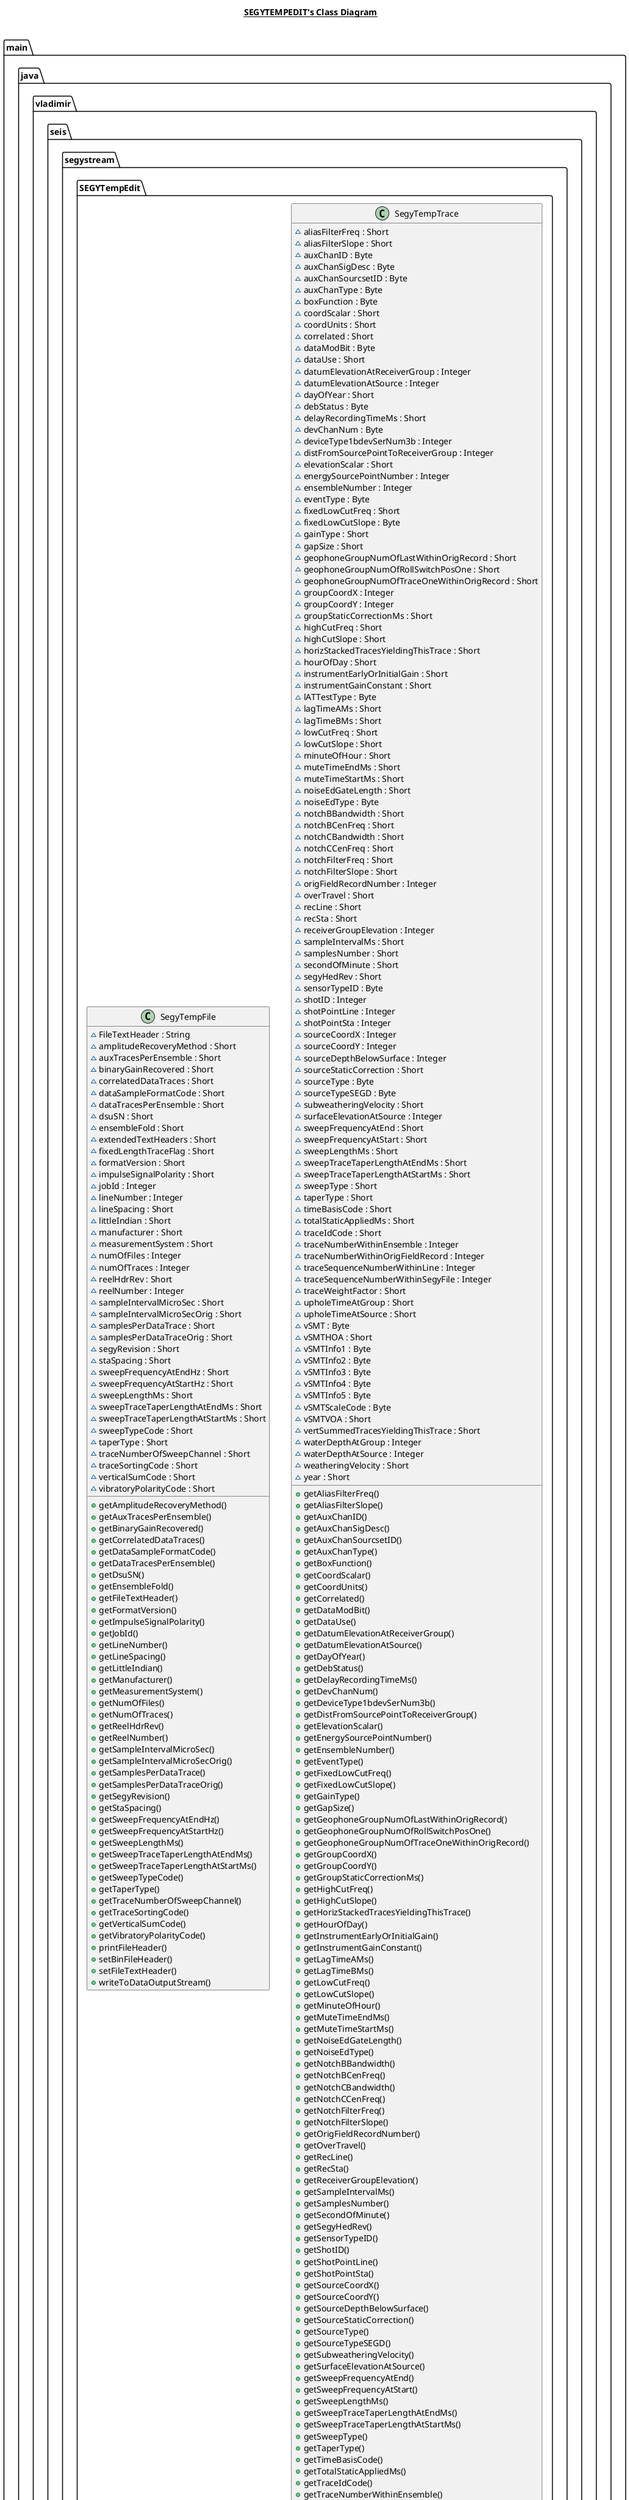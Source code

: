 @startuml

title __SEGYTEMPEDIT's Class Diagram__\n

  namespace main.java.vladimir.seis {
    namespace segystream {
      namespace SEGYTempEdit {
        class main.java.vladimir.seis.segystream.SEGYTempEdit.SegyTempFile {
            ~ FileTextHeader : String
            ~ amplitudeRecoveryMethod : Short
            ~ auxTracesPerEnsemble : Short
            ~ binaryGainRecovered : Short
            ~ correlatedDataTraces : Short
            ~ dataSampleFormatCode : Short
            ~ dataTracesPerEnsemble : Short
            ~ dsuSN : Short
            ~ ensembleFold : Short
            ~ extendedTextHeaders : Short
            ~ fixedLengthTraceFlag : Short
            ~ formatVersion : Short
            ~ impulseSignalPolarity : Short
            ~ jobId : Integer
            ~ lineNumber : Integer
            ~ lineSpacing : Short
            ~ littleIndian : Short
            ~ manufacturer : Short
            ~ measurementSystem : Short
            ~ numOfFiles : Integer
            ~ numOfTraces : Integer
            ~ reelHdrRev : Short
            ~ reelNumber : Integer
            ~ sampleIntervalMicroSec : Short
            ~ sampleIntervalMicroSecOrig : Short
            ~ samplesPerDataTrace : Short
            ~ samplesPerDataTraceOrig : Short
            ~ segyRevision : Short
            ~ staSpacing : Short
            ~ sweepFrequencyAtEndHz : Short
            ~ sweepFrequencyAtStartHz : Short
            ~ sweepLengthMs : Short
            ~ sweepTraceTaperLengthAtEndMs : Short
            ~ sweepTraceTaperLengthAtStartMs : Short
            ~ sweepTypeCode : Short
            ~ taperType : Short
            ~ traceNumberOfSweepChannel : Short
            ~ traceSortingCode : Short
            ~ verticalSumCode : Short
            ~ vibratoryPolarityCode : Short
            + getAmplitudeRecoveryMethod()
            + getAuxTracesPerEnsemble()
            + getBinaryGainRecovered()
            + getCorrelatedDataTraces()
            + getDataSampleFormatCode()
            + getDataTracesPerEnsemble()
            + getDsuSN()
            + getEnsembleFold()
            + getFileTextHeader()
            + getFormatVersion()
            + getImpulseSignalPolarity()
            + getJobId()
            + getLineNumber()
            + getLineSpacing()
            + getLittleIndian()
            + getManufacturer()
            + getMeasurementSystem()
            + getNumOfFiles()
            + getNumOfTraces()
            + getReelHdrRev()
            + getReelNumber()
            + getSampleIntervalMicroSec()
            + getSampleIntervalMicroSecOrig()
            + getSamplesPerDataTrace()
            + getSamplesPerDataTraceOrig()
            + getSegyRevision()
            + getStaSpacing()
            + getSweepFrequencyAtEndHz()
            + getSweepFrequencyAtStartHz()
            + getSweepLengthMs()
            + getSweepTraceTaperLengthAtEndMs()
            + getSweepTraceTaperLengthAtStartMs()
            + getSweepTypeCode()
            + getTaperType()
            + getTraceNumberOfSweepChannel()
            + getTraceSortingCode()
            + getVerticalSumCode()
            + getVibratoryPolarityCode()
            + printFileHeader()
            + setBinFileHeader()
            + setFileTextHeader()
            + writeToDataOutputStream()
        }
      }
    }
  }
  

  namespace main.java.vladimir.seis {
    namespace segystream {
      namespace SEGYTempEdit {
        class main.java.vladimir.seis.segystream.SEGYTempEdit.SegyTempTrace {
            ~ aliasFilterFreq : Short
            ~ aliasFilterSlope : Short
            ~ auxChanID : Byte
            ~ auxChanSigDesc : Byte
            ~ auxChanSourcsetID : Byte
            ~ auxChanType : Byte
            ~ boxFunction : Byte
            ~ coordScalar : Short
            ~ coordUnits : Short
            ~ correlated : Short
            ~ dataModBit : Byte
            ~ dataUse : Short
            ~ datumElevationAtReceiverGroup : Integer
            ~ datumElevationAtSource : Integer
            ~ dayOfYear : Short
            ~ debStatus : Byte
            ~ delayRecordingTimeMs : Short
            ~ devChanNum : Byte
            ~ deviceType1bdevSerNum3b : Integer
            ~ distFromSourcePointToReceiverGroup : Integer
            ~ elevationScalar : Short
            ~ energySourcePointNumber : Integer
            ~ ensembleNumber : Integer
            ~ eventType : Byte
            ~ fixedLowCutFreq : Short
            ~ fixedLowCutSlope : Byte
            ~ gainType : Short
            ~ gapSize : Short
            ~ geophoneGroupNumOfLastWithinOrigRecord : Short
            ~ geophoneGroupNumOfRollSwitchPosOne : Short
            ~ geophoneGroupNumOfTraceOneWithinOrigRecord : Short
            ~ groupCoordX : Integer
            ~ groupCoordY : Integer
            ~ groupStaticCorrectionMs : Short
            ~ highCutFreq : Short
            ~ highCutSlope : Short
            ~ horizStackedTracesYieldingThisTrace : Short
            ~ hourOfDay : Short
            ~ instrumentEarlyOrInitialGain : Short
            ~ instrumentGainConstant : Short
            ~ lATTestType : Byte
            ~ lagTimeAMs : Short
            ~ lagTimeBMs : Short
            ~ lowCutFreq : Short
            ~ lowCutSlope : Short
            ~ minuteOfHour : Short
            ~ muteTimeEndMs : Short
            ~ muteTimeStartMs : Short
            ~ noiseEdGateLength : Short
            ~ noiseEdType : Byte
            ~ notchBBandwidth : Short
            ~ notchBCenFreq : Short
            ~ notchCBandwidth : Short
            ~ notchCCenFreq : Short
            ~ notchFilterFreq : Short
            ~ notchFilterSlope : Short
            ~ origFieldRecordNumber : Integer
            ~ overTravel : Short
            ~ recLine : Short
            ~ recSta : Short
            ~ receiverGroupElevation : Integer
            ~ sampleIntervalMs : Short
            ~ samplesNumber : Short
            ~ secondOfMinute : Short
            ~ segyHedRev : Short
            ~ sensorTypeID : Byte
            ~ shotID : Integer
            ~ shotPointLine : Integer
            ~ shotPointSta : Integer
            ~ sourceCoordX : Integer
            ~ sourceCoordY : Integer
            ~ sourceDepthBelowSurface : Integer
            ~ sourceStaticCorrection : Short
            ~ sourceType : Byte
            ~ sourceTypeSEGD : Byte
            ~ subweatheringVelocity : Short
            ~ surfaceElevationAtSource : Integer
            ~ sweepFrequencyAtEnd : Short
            ~ sweepFrequencyAtStart : Short
            ~ sweepLengthMs : Short
            ~ sweepTraceTaperLengthAtEndMs : Short
            ~ sweepTraceTaperLengthAtStartMs : Short
            ~ sweepType : Short
            ~ taperType : Short
            ~ timeBasisCode : Short
            ~ totalStaticAppliedMs : Short
            ~ traceIdCode : Short
            ~ traceNumberWithinEnsemble : Integer
            ~ traceNumberWithinOrigFieldRecord : Integer
            ~ traceSequenceNumberWithinLine : Integer
            ~ traceSequenceNumberWithinSegyFile : Integer
            ~ traceWeightFactor : Short
            ~ upholeTimeAtGroup : Short
            ~ upholeTimeAtSource : Short
            ~ vSMT : Byte
            ~ vSMTHOA : Short
            ~ vSMTInfo1 : Byte
            ~ vSMTInfo2 : Byte
            ~ vSMTInfo3 : Byte
            ~ vSMTInfo4 : Byte
            ~ vSMTInfo5 : Byte
            ~ vSMTScaleCode : Byte
            ~ vSMTVOA : Short
            ~ vertSummedTracesYieldingThisTrace : Short
            ~ waterDepthAtGroup : Integer
            ~ waterDepthAtSource : Integer
            ~ weatheringVelocity : Short
            ~ year : Short
            + getAliasFilterFreq()
            + getAliasFilterSlope()
            + getAuxChanID()
            + getAuxChanSigDesc()
            + getAuxChanSourcsetID()
            + getAuxChanType()
            + getBoxFunction()
            + getCoordScalar()
            + getCoordUnits()
            + getCorrelated()
            + getDataModBit()
            + getDataUse()
            + getDatumElevationAtReceiverGroup()
            + getDatumElevationAtSource()
            + getDayOfYear()
            + getDebStatus()
            + getDelayRecordingTimeMs()
            + getDevChanNum()
            + getDeviceType1bdevSerNum3b()
            + getDistFromSourcePointToReceiverGroup()
            + getElevationScalar()
            + getEnergySourcePointNumber()
            + getEnsembleNumber()
            + getEventType()
            + getFixedLowCutFreq()
            + getFixedLowCutSlope()
            + getGainType()
            + getGapSize()
            + getGeophoneGroupNumOfLastWithinOrigRecord()
            + getGeophoneGroupNumOfRollSwitchPosOne()
            + getGeophoneGroupNumOfTraceOneWithinOrigRecord()
            + getGroupCoordX()
            + getGroupCoordY()
            + getGroupStaticCorrectionMs()
            + getHighCutFreq()
            + getHighCutSlope()
            + getHorizStackedTracesYieldingThisTrace()
            + getHourOfDay()
            + getInstrumentEarlyOrInitialGain()
            + getInstrumentGainConstant()
            + getLagTimeAMs()
            + getLagTimeBMs()
            + getLowCutFreq()
            + getLowCutSlope()
            + getMinuteOfHour()
            + getMuteTimeEndMs()
            + getMuteTimeStartMs()
            + getNoiseEdGateLength()
            + getNoiseEdType()
            + getNotchBBandwidth()
            + getNotchBCenFreq()
            + getNotchCBandwidth()
            + getNotchCCenFreq()
            + getNotchFilterFreq()
            + getNotchFilterSlope()
            + getOrigFieldRecordNumber()
            + getOverTravel()
            + getRecLine()
            + getRecSta()
            + getReceiverGroupElevation()
            + getSampleIntervalMs()
            + getSamplesNumber()
            + getSecondOfMinute()
            + getSegyHedRev()
            + getSensorTypeID()
            + getShotID()
            + getShotPointLine()
            + getShotPointSta()
            + getSourceCoordX()
            + getSourceCoordY()
            + getSourceDepthBelowSurface()
            + getSourceStaticCorrection()
            + getSourceType()
            + getSourceTypeSEGD()
            + getSubweatheringVelocity()
            + getSurfaceElevationAtSource()
            + getSweepFrequencyAtEnd()
            + getSweepFrequencyAtStart()
            + getSweepLengthMs()
            + getSweepTraceTaperLengthAtEndMs()
            + getSweepTraceTaperLengthAtStartMs()
            + getSweepType()
            + getTaperType()
            + getTimeBasisCode()
            + getTotalStaticAppliedMs()
            + getTraceIdCode()
            + getTraceNumberWithinEnsemble()
            + getTraceNumberWithinOrigFieldRecord()
            + getTraceSequenceNumberWithinLine()
            + getTraceSequenceNumberWithinSegyFile()
            + getTraceWeightFactor()
            + getUpholeTimeAtGroup()
            + getUpholeTimeAtSource()
            + getVertSummedTracesYieldingThisTrace()
            + getWaterDepthAtGroup()
            + getWaterDepthAtSource()
            + getWeatheringVelocity()
            + getYear()
            + getlATTestType()
            + getvSMT()
            + getvSMTHOA()
            + getvSMTInfo1()
            + getvSMTInfo2()
            + getvSMTInfo3()
            + getvSMTInfo4()
            + getvSMTInfo5()
            + getvSMTScaleCode()
            + getvSMTVOA()
            + printHeader()
            + setAuxChanType()
            + setTraceBinHeader()
            + writeToDataOutputStream()
        }
      }
    }
  }
  

  namespace main.java.vladimir.seis {
    namespace segystream {
      namespace SEGYTempEdit {
        class main.java.vladimir.seis.segystream.SEGYTempEdit.SegyTempTraceData {
            + data : float[]
            + getData()
            + writeToDataOutputStream()
        }
      }
    }
  }
  

  namespace main.java.vladimir.seis {
    namespace segystream {
      namespace SEGYTempEdit {
        class main.java.vladimir.seis.segystream.SEGYTempEdit.TrimLawSingleValue {
            ~ dataValue : double
            ~ datasetValue : int
            ~ sampleValue : int
            ~ x : int
            ~ y : int
            + TrimLawSingleValue()
            + getDataValue()
            + getSampleValue()
            + getX()
            + getY()
            + setDataValue()
            + setSampleValue()
            + setX()
            + setY()
        }
      }
    }
  }
  



right footer


PlantUML diagram generated by SketchIt! (https://bitbucket.org/pmesmeur/sketch.it)
For more information about this tool, please contact philippe.mesmeur@gmail.com
endfooter

@enduml
